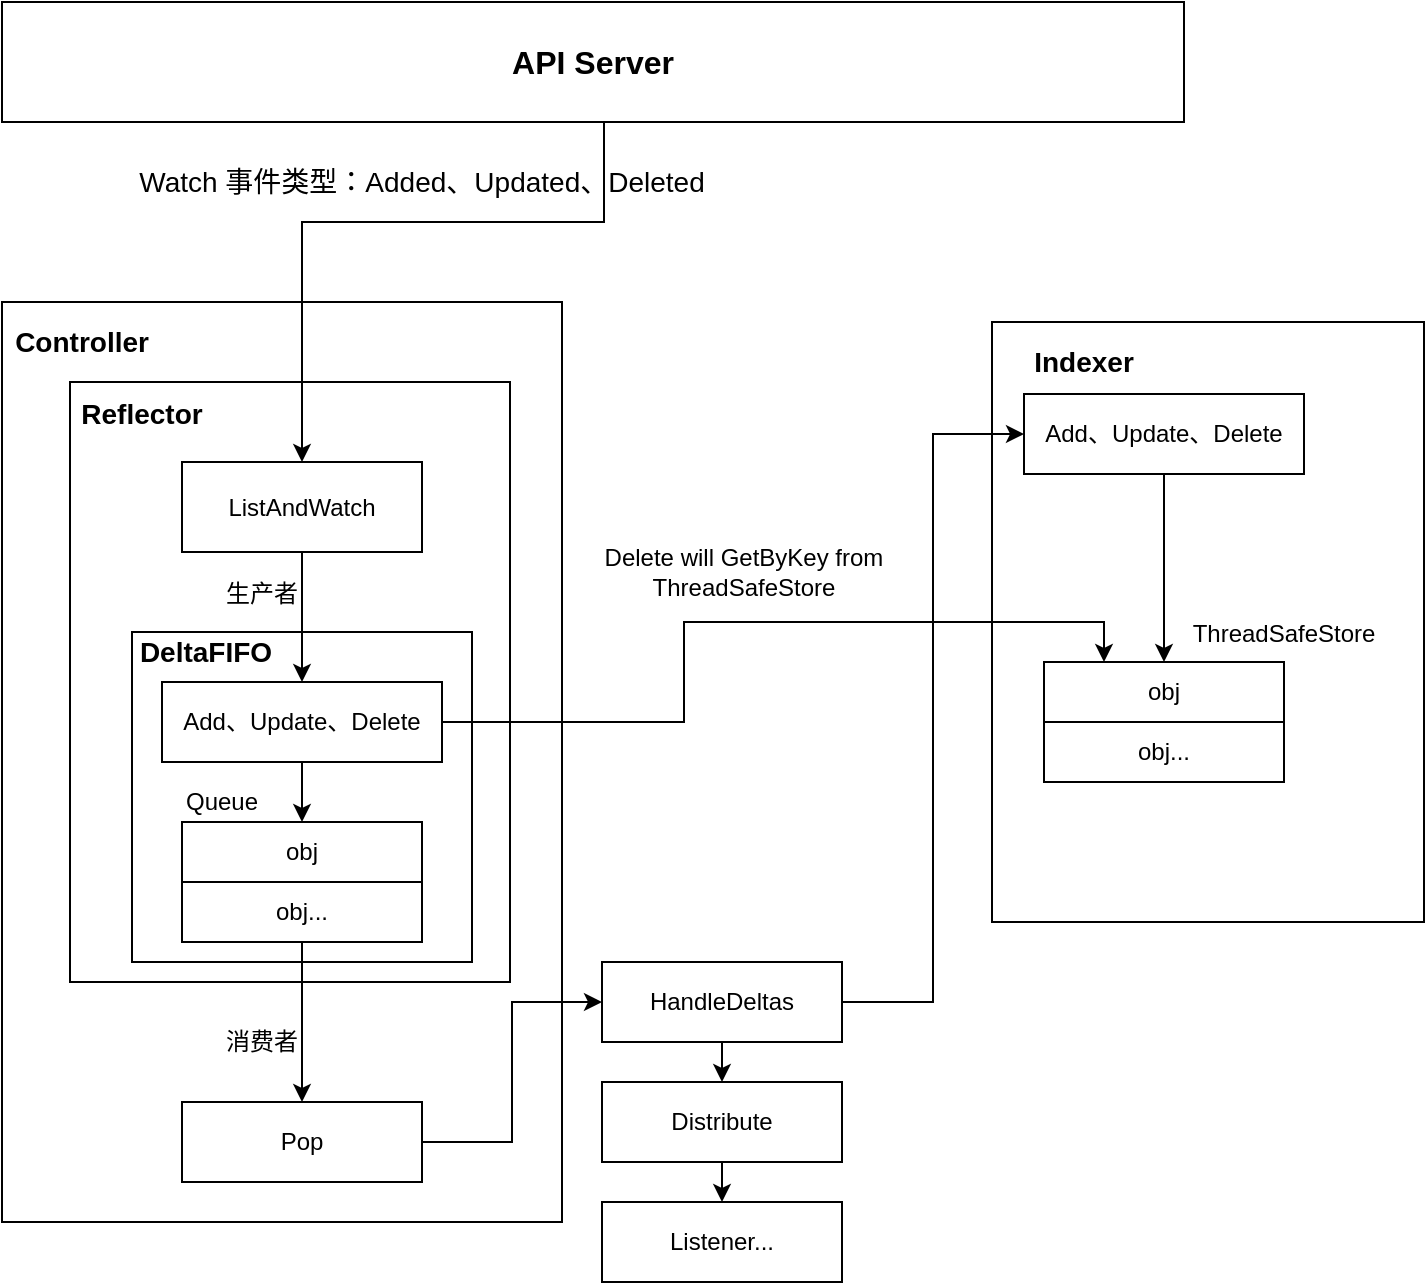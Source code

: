 <mxfile compressed="true" version="13.7.9" type="device" pages="3"><diagram id="DApSjFm8XT5YHxgeD9hT" name="informer架构原理"><mxGraphModel dx="1086" dy="989" grid="1" gridSize="10" guides="1" tooltips="1" connect="1" arrows="1" fold="1" page="1" pageScale="1" pageWidth="827" pageHeight="1169" math="0" shadow="0"><root><mxCell id="0"/><mxCell id="1" parent="0"/><mxCell id="1UE4Z_W5BjkZQ_ehVjES-2" value="&lt;font style=&quot;font-size: 16px&quot;&gt;&lt;b&gt;API Server&lt;/b&gt;&lt;/font&gt;" style="rounded=0;whiteSpace=wrap;html=1;fontFamily=Helvetica;" parent="1" vertex="1"><mxGeometry x="99" y="130" width="591" height="60" as="geometry"/></mxCell><mxCell id="1UE4Z_W5BjkZQ_ehVjES-3" value="" style="rounded=0;whiteSpace=wrap;html=1;" parent="1" vertex="1"><mxGeometry x="99" y="280" width="280" height="460" as="geometry"/></mxCell><mxCell id="1UE4Z_W5BjkZQ_ehVjES-4" value="Controller" style="text;html=1;strokeColor=none;fillColor=none;align=center;verticalAlign=middle;whiteSpace=wrap;rounded=0;fontSize=14;fontStyle=1" parent="1" vertex="1"><mxGeometry x="109" y="290" width="60" height="20" as="geometry"/></mxCell><mxCell id="1UE4Z_W5BjkZQ_ehVjES-5" value="" style="rounded=0;whiteSpace=wrap;html=1;fontFamily=Helvetica;fontSize=14;" parent="1" vertex="1"><mxGeometry x="133" y="320" width="220" height="300" as="geometry"/></mxCell><mxCell id="1UE4Z_W5BjkZQ_ehVjES-6" value="Reflector" style="text;html=1;strokeColor=none;fillColor=none;align=center;verticalAlign=middle;whiteSpace=wrap;rounded=0;fontFamily=Helvetica;fontSize=14;fontStyle=1" parent="1" vertex="1"><mxGeometry x="139" y="326" width="60" height="20" as="geometry"/></mxCell><mxCell id="1UE4Z_W5BjkZQ_ehVjES-7" value="ListAndWatch" style="rounded=0;whiteSpace=wrap;html=1;fontFamily=Helvetica;fontSize=12;" parent="1" vertex="1"><mxGeometry x="189" y="360" width="120" height="45" as="geometry"/></mxCell><mxCell id="1UE4Z_W5BjkZQ_ehVjES-8" style="edgeStyle=orthogonalEdgeStyle;rounded=0;orthogonalLoop=1;jettySize=auto;html=1;fontFamily=Helvetica;fontSize=14;" parent="1" source="1UE4Z_W5BjkZQ_ehVjES-2" target="1UE4Z_W5BjkZQ_ehVjES-7" edge="1"><mxGeometry relative="1" as="geometry"><Array as="points"><mxPoint x="400" y="240"/><mxPoint x="249" y="240"/></Array></mxGeometry></mxCell><mxCell id="1UE4Z_W5BjkZQ_ehVjES-9" value="Watch&amp;nbsp;事件类型：Added、Updated、Deleted" style="text;html=1;align=center;verticalAlign=middle;whiteSpace=wrap;rounded=0;fontFamily=Helvetica;fontSize=14;" parent="1" vertex="1"><mxGeometry x="149" y="210" width="320" height="20" as="geometry"/></mxCell><mxCell id="1UE4Z_W5BjkZQ_ehVjES-10" value="" style="rounded=0;whiteSpace=wrap;html=1;fontFamily=Helvetica;fontSize=14;" parent="1" vertex="1"><mxGeometry x="164" y="445" width="170" height="165" as="geometry"/></mxCell><mxCell id="1UE4Z_W5BjkZQ_ehVjES-11" value="DeltaFIFO" style="text;html=1;strokeColor=none;fillColor=none;align=center;verticalAlign=middle;whiteSpace=wrap;rounded=0;fontFamily=Helvetica;fontSize=14;fontStyle=1" parent="1" vertex="1"><mxGeometry x="171" y="445" width="60" height="20" as="geometry"/></mxCell><mxCell id="1UE4Z_W5BjkZQ_ehVjES-16" style="edgeStyle=orthogonalEdgeStyle;rounded=0;orthogonalLoop=1;jettySize=auto;html=1;exitX=0.5;exitY=1;exitDx=0;exitDy=0;entryX=0.5;entryY=0;entryDx=0;entryDy=0;fontFamily=Helvetica;fontSize=12;" parent="1" source="1UE4Z_W5BjkZQ_ehVjES-14" target="1UE4Z_W5BjkZQ_ehVjES-15" edge="1"><mxGeometry relative="1" as="geometry"/></mxCell><mxCell id="1UE4Z_W5BjkZQ_ehVjES-14" value="Add、Update、Delete" style="rounded=0;whiteSpace=wrap;html=1;fontFamily=Helvetica;fontSize=12;" parent="1" vertex="1"><mxGeometry x="179" y="470" width="140" height="40" as="geometry"/></mxCell><mxCell id="1UE4Z_W5BjkZQ_ehVjES-15" value="obj" style="rounded=0;whiteSpace=wrap;html=1;fontFamily=Helvetica;fontSize=12;" parent="1" vertex="1"><mxGeometry x="189" y="540" width="120" height="30" as="geometry"/></mxCell><mxCell id="1UE4Z_W5BjkZQ_ehVjES-23" style="edgeStyle=orthogonalEdgeStyle;rounded=0;orthogonalLoop=1;jettySize=auto;html=1;exitX=0.5;exitY=1;exitDx=0;exitDy=0;entryX=0.5;entryY=0;entryDx=0;entryDy=0;fontFamily=Helvetica;fontSize=12;" parent="1" source="1UE4Z_W5BjkZQ_ehVjES-17" target="1UE4Z_W5BjkZQ_ehVjES-22" edge="1"><mxGeometry relative="1" as="geometry"/></mxCell><mxCell id="1UE4Z_W5BjkZQ_ehVjES-17" value="obj..." style="rounded=0;whiteSpace=wrap;html=1;fontFamily=Helvetica;fontSize=12;" parent="1" vertex="1"><mxGeometry x="189" y="570" width="120" height="30" as="geometry"/></mxCell><mxCell id="1UE4Z_W5BjkZQ_ehVjES-18" value="Queue" style="text;html=1;strokeColor=none;fillColor=none;align=center;verticalAlign=middle;whiteSpace=wrap;rounded=0;fontFamily=Helvetica;fontSize=12;" parent="1" vertex="1"><mxGeometry x="189" y="520" width="40" height="20" as="geometry"/></mxCell><mxCell id="1UE4Z_W5BjkZQ_ehVjES-19" value="生产者" style="text;html=1;strokeColor=none;fillColor=none;align=center;verticalAlign=middle;whiteSpace=wrap;rounded=0;fontFamily=Helvetica;fontSize=12;" parent="1" vertex="1"><mxGeometry x="209" y="416" width="40" height="20" as="geometry"/></mxCell><mxCell id="1UE4Z_W5BjkZQ_ehVjES-21" style="edgeStyle=orthogonalEdgeStyle;rounded=0;orthogonalLoop=1;jettySize=auto;html=1;exitX=0.5;exitY=1;exitDx=0;exitDy=0;entryX=0.5;entryY=0;entryDx=0;entryDy=0;fontFamily=Helvetica;fontSize=12;" parent="1" source="1UE4Z_W5BjkZQ_ehVjES-7" target="1UE4Z_W5BjkZQ_ehVjES-14" edge="1"><mxGeometry relative="1" as="geometry"/></mxCell><mxCell id="1UE4Z_W5BjkZQ_ehVjES-28" style="edgeStyle=orthogonalEdgeStyle;rounded=0;orthogonalLoop=1;jettySize=auto;html=1;exitX=1;exitY=0.5;exitDx=0;exitDy=0;entryX=0;entryY=0.5;entryDx=0;entryDy=0;fontFamily=Helvetica;fontSize=12;" parent="1" source="1UE4Z_W5BjkZQ_ehVjES-22" target="1UE4Z_W5BjkZQ_ehVjES-25" edge="1"><mxGeometry relative="1" as="geometry"/></mxCell><mxCell id="1UE4Z_W5BjkZQ_ehVjES-22" value="Pop" style="rounded=0;whiteSpace=wrap;html=1;fontFamily=Helvetica;fontSize=12;" parent="1" vertex="1"><mxGeometry x="189" y="680" width="120" height="40" as="geometry"/></mxCell><mxCell id="1UE4Z_W5BjkZQ_ehVjES-24" value="消费者" style="text;html=1;strokeColor=none;fillColor=none;align=center;verticalAlign=middle;whiteSpace=wrap;rounded=0;fontFamily=Helvetica;fontSize=12;" parent="1" vertex="1"><mxGeometry x="209" y="640" width="40" height="20" as="geometry"/></mxCell><mxCell id="1UE4Z_W5BjkZQ_ehVjES-29" style="edgeStyle=orthogonalEdgeStyle;rounded=0;orthogonalLoop=1;jettySize=auto;html=1;exitX=0.5;exitY=1;exitDx=0;exitDy=0;entryX=0.5;entryY=0;entryDx=0;entryDy=0;fontFamily=Helvetica;fontSize=12;" parent="1" source="1UE4Z_W5BjkZQ_ehVjES-25" target="1UE4Z_W5BjkZQ_ehVjES-26" edge="1"><mxGeometry relative="1" as="geometry"/></mxCell><mxCell id="1UE4Z_W5BjkZQ_ehVjES-25" value="HandleDeltas" style="rounded=0;whiteSpace=wrap;html=1;fontFamily=Helvetica;fontSize=12;" parent="1" vertex="1"><mxGeometry x="399" y="610" width="120" height="40" as="geometry"/></mxCell><mxCell id="1UE4Z_W5BjkZQ_ehVjES-30" style="edgeStyle=orthogonalEdgeStyle;rounded=0;orthogonalLoop=1;jettySize=auto;html=1;exitX=0.5;exitY=1;exitDx=0;exitDy=0;entryX=0.5;entryY=0;entryDx=0;entryDy=0;fontFamily=Helvetica;fontSize=12;" parent="1" source="1UE4Z_W5BjkZQ_ehVjES-26" target="1UE4Z_W5BjkZQ_ehVjES-27" edge="1"><mxGeometry relative="1" as="geometry"/></mxCell><mxCell id="1UE4Z_W5BjkZQ_ehVjES-26" value="Distribute" style="rounded=0;whiteSpace=wrap;html=1;fontFamily=Helvetica;fontSize=12;" parent="1" vertex="1"><mxGeometry x="399" y="670" width="120" height="40" as="geometry"/></mxCell><mxCell id="1UE4Z_W5BjkZQ_ehVjES-27" value="Listener..." style="rounded=0;whiteSpace=wrap;html=1;fontFamily=Helvetica;fontSize=12;" parent="1" vertex="1"><mxGeometry x="399" y="730" width="120" height="40" as="geometry"/></mxCell><mxCell id="1UE4Z_W5BjkZQ_ehVjES-31" value="" style="rounded=0;whiteSpace=wrap;html=1;fontFamily=Helvetica;fontSize=12;" parent="1" vertex="1"><mxGeometry x="594" y="290" width="216" height="300" as="geometry"/></mxCell><mxCell id="1UE4Z_W5BjkZQ_ehVjES-32" value="Indexer" style="text;html=1;strokeColor=none;fillColor=none;align=center;verticalAlign=middle;whiteSpace=wrap;rounded=0;fontSize=14;fontStyle=1" parent="1" vertex="1"><mxGeometry x="610" y="300" width="60" height="20" as="geometry"/></mxCell><mxCell id="1UE4Z_W5BjkZQ_ehVjES-40" style="edgeStyle=orthogonalEdgeStyle;rounded=0;orthogonalLoop=1;jettySize=auto;html=1;exitX=0.5;exitY=1;exitDx=0;exitDy=0;entryX=0.5;entryY=0;entryDx=0;entryDy=0;fontFamily=Helvetica;fontSize=12;" parent="1" source="1UE4Z_W5BjkZQ_ehVjES-33" target="1UE4Z_W5BjkZQ_ehVjES-35" edge="1"><mxGeometry relative="1" as="geometry"/></mxCell><mxCell id="1UE4Z_W5BjkZQ_ehVjES-33" value="Add、Update、Delete" style="rounded=0;whiteSpace=wrap;html=1;fontFamily=Helvetica;fontSize=12;" parent="1" vertex="1"><mxGeometry x="610" y="326" width="140" height="40" as="geometry"/></mxCell><mxCell id="1UE4Z_W5BjkZQ_ehVjES-34" style="edgeStyle=orthogonalEdgeStyle;rounded=0;orthogonalLoop=1;jettySize=auto;html=1;entryX=0;entryY=0.5;entryDx=0;entryDy=0;fontFamily=Helvetica;fontSize=12;" parent="1" source="1UE4Z_W5BjkZQ_ehVjES-25" target="1UE4Z_W5BjkZQ_ehVjES-33" edge="1"><mxGeometry relative="1" as="geometry"/></mxCell><mxCell id="1UE4Z_W5BjkZQ_ehVjES-35" value="obj" style="rounded=0;whiteSpace=wrap;html=1;fontFamily=Helvetica;fontSize=12;" parent="1" vertex="1"><mxGeometry x="620" y="460" width="120" height="30" as="geometry"/></mxCell><mxCell id="1UE4Z_W5BjkZQ_ehVjES-36" value="obj..." style="rounded=0;whiteSpace=wrap;html=1;fontFamily=Helvetica;fontSize=12;" parent="1" vertex="1"><mxGeometry x="620" y="490" width="120" height="30" as="geometry"/></mxCell><mxCell id="1UE4Z_W5BjkZQ_ehVjES-38" value="Delete&amp;nbsp;will GetByKey&amp;nbsp;from ThreadSafeStore" style="text;html=1;strokeColor=none;fillColor=none;align=center;verticalAlign=middle;whiteSpace=wrap;rounded=0;fontFamily=Helvetica;fontSize=12;" parent="1" vertex="1"><mxGeometry x="370" y="405" width="200" height="20" as="geometry"/></mxCell><mxCell id="1UE4Z_W5BjkZQ_ehVjES-37" style="edgeStyle=orthogonalEdgeStyle;rounded=0;orthogonalLoop=1;jettySize=auto;html=1;exitX=1;exitY=0.5;exitDx=0;exitDy=0;fontFamily=Helvetica;fontSize=12;entryX=0.25;entryY=0;entryDx=0;entryDy=0;" parent="1" source="1UE4Z_W5BjkZQ_ehVjES-14" target="1UE4Z_W5BjkZQ_ehVjES-35" edge="1"><mxGeometry relative="1" as="geometry"><mxPoint x="641" y="462" as="targetPoint"/><Array as="points"><mxPoint x="440" y="490"/><mxPoint x="440" y="440"/><mxPoint x="650" y="440"/></Array></mxGeometry></mxCell><mxCell id="1UE4Z_W5BjkZQ_ehVjES-39" value="ThreadSafeStore" style="text;html=1;strokeColor=none;fillColor=none;align=center;verticalAlign=middle;whiteSpace=wrap;rounded=0;fontFamily=Helvetica;fontSize=12;" parent="1" vertex="1"><mxGeometry x="720" y="436" width="40" height="20" as="geometry"/></mxCell></root></mxGraphModel></diagram><diagram id="ifgSKgx8TmtH6hJw9Y4q" name="reflector List"><mxGraphModel dx="1086" dy="989" grid="1" gridSize="10" guides="1" tooltips="1" connect="1" arrows="1" fold="1" page="1" pageScale="1" pageWidth="827" pageHeight="1169" math="0" shadow="0"><root><mxCell id="8cULbifwmOzetU-YNCf3-0"/><mxCell id="8cULbifwmOzetU-YNCf3-1" parent="8cULbifwmOzetU-YNCf3-0"/><mxCell id="8cULbifwmOzetU-YNCf3-2" value="pager := pager.New()&amp;nbsp;&lt;br&gt;&lt;br&gt;根据&amp;nbsp;r.listerWatcher.List()&amp;nbsp;函数构建pager对象" style="rounded=0;whiteSpace=wrap;html=1;" parent="8cULbifwmOzetU-YNCf3-1" vertex="1"><mxGeometry x="270" y="140" width="270" height="60" as="geometry"/></mxCell><mxCell id="8cULbifwmOzetU-YNCf3-9" style="edgeStyle=orthogonalEdgeStyle;rounded=0;orthogonalLoop=1;jettySize=auto;html=1;exitX=0.5;exitY=1;exitDx=0;exitDy=0;entryX=0.5;entryY=0;entryDx=0;entryDy=0;" parent="8cULbifwmOzetU-YNCf3-1" source="8cULbifwmOzetU-YNCf3-3" target="8cULbifwmOzetU-YNCf3-4" edge="1"><mxGeometry relative="1" as="geometry"/></mxCell><mxCell id="8cULbifwmOzetU-YNCf3-3" value="pager.List(context.Background(), options)&lt;br&gt;&lt;br&gt;获取资源数据" style="rounded=0;whiteSpace=wrap;html=1;" parent="8cULbifwmOzetU-YNCf3-1" vertex="1"><mxGeometry x="270" y="240" width="270" height="70" as="geometry"/></mxCell><mxCell id="8cULbifwmOzetU-YNCf3-10" style="edgeStyle=orthogonalEdgeStyle;rounded=0;orthogonalLoop=1;jettySize=auto;html=1;exitX=0.5;exitY=1;exitDx=0;exitDy=0;entryX=0.5;entryY=0;entryDx=0;entryDy=0;" parent="8cULbifwmOzetU-YNCf3-1" source="8cULbifwmOzetU-YNCf3-4" target="8cULbifwmOzetU-YNCf3-5" edge="1"><mxGeometry relative="1" as="geometry"/></mxCell><mxCell id="8cULbifwmOzetU-YNCf3-4" value="listMetaInterface.GetResourceVersion()&lt;br&gt;&lt;br&gt;获取资源版本号" style="rounded=0;whiteSpace=wrap;html=1;" parent="8cULbifwmOzetU-YNCf3-1" vertex="1"><mxGeometry x="270" y="350" width="270" height="70" as="geometry"/></mxCell><mxCell id="8cULbifwmOzetU-YNCf3-11" style="edgeStyle=orthogonalEdgeStyle;rounded=0;orthogonalLoop=1;jettySize=auto;html=1;exitX=0.5;exitY=1;exitDx=0;exitDy=0;entryX=0.5;entryY=0;entryDx=0;entryDy=0;" parent="8cULbifwmOzetU-YNCf3-1" source="8cULbifwmOzetU-YNCf3-5" target="8cULbifwmOzetU-YNCf3-6" edge="1"><mxGeometry relative="1" as="geometry"/></mxCell><mxCell id="8cULbifwmOzetU-YNCf3-5" value="&lt;div&gt;&lt;span&gt;meta.ExtractList(list)&lt;/span&gt;&lt;br&gt;&lt;/div&gt;&lt;div&gt;&lt;span&gt;&lt;br&gt;&lt;/span&gt;&lt;/div&gt;&lt;div&gt;&lt;span&gt;将数据资源转换成资源对象列表&lt;/span&gt;&lt;/div&gt;" style="rounded=0;whiteSpace=wrap;html=1;" parent="8cULbifwmOzetU-YNCf3-1" vertex="1"><mxGeometry x="270" y="450" width="270" height="70" as="geometry"/></mxCell><mxCell id="8cULbifwmOzetU-YNCf3-12" style="edgeStyle=orthogonalEdgeStyle;rounded=0;orthogonalLoop=1;jettySize=auto;html=1;exitX=0.5;exitY=1;exitDx=0;exitDy=0;entryX=0.5;entryY=0;entryDx=0;entryDy=0;" parent="8cULbifwmOzetU-YNCf3-1" source="8cULbifwmOzetU-YNCf3-6" target="8cULbifwmOzetU-YNCf3-7" edge="1"><mxGeometry relative="1" as="geometry"/></mxCell><mxCell id="8cULbifwmOzetU-YNCf3-6" value="r.syncWith(items, resourceVersion)&lt;br&gt;&lt;br&gt;将资源对象列表的资源对象和资源版本号存储（Replace）到DealtaFIFO中" style="rounded=0;whiteSpace=wrap;html=1;" parent="8cULbifwmOzetU-YNCf3-1" vertex="1"><mxGeometry x="270" y="550" width="270" height="70" as="geometry"/></mxCell><mxCell id="8cULbifwmOzetU-YNCf3-7" value="r.setLastSyncResourceVersion(resourceVersion)&lt;br&gt;&lt;br&gt;设置最新的资源版本号" style="rounded=0;whiteSpace=wrap;html=1;" parent="8cULbifwmOzetU-YNCf3-1" vertex="1"><mxGeometry x="270" y="650" width="270" height="70" as="geometry"/></mxCell><mxCell id="8cULbifwmOzetU-YNCf3-8" value="" style="endArrow=classic;html=1;entryX=0.5;entryY=0;entryDx=0;entryDy=0;exitX=0.5;exitY=1;exitDx=0;exitDy=0;" parent="8cULbifwmOzetU-YNCf3-1" source="8cULbifwmOzetU-YNCf3-2" target="8cULbifwmOzetU-YNCf3-3" edge="1"><mxGeometry width="50" height="50" relative="1" as="geometry"><mxPoint x="390" y="510" as="sourcePoint"/><mxPoint x="440" y="460" as="targetPoint"/></mxGeometry></mxCell></root></mxGraphModel></diagram><diagram id="my3tflRAGGT96vvbeRHG" name="indexer"><mxGraphModel dx="1086" dy="989" grid="1" gridSize="10" guides="1" tooltips="1" connect="1" arrows="1" fold="1" page="1" pageScale="1" pageWidth="827" pageHeight="1169" math="0" shadow="0"><root><mxCell id="-1pwuUGBBUhw79h-PzSI-0"/><mxCell id="-1pwuUGBBUhw79h-PzSI-1" parent="-1pwuUGBBUhw79h-PzSI-0"/><mxCell id="-1pwuUGBBUhw79h-PzSI-8" style="edgeStyle=orthogonalEdgeStyle;rounded=0;orthogonalLoop=1;jettySize=auto;html=1;exitX=1;exitY=0.5;exitDx=0;exitDy=0;" edge="1" parent="-1pwuUGBBUhw79h-PzSI-1" source="-1pwuUGBBUhw79h-PzSI-2" target="-1pwuUGBBUhw79h-PzSI-3"><mxGeometry relative="1" as="geometry"/></mxCell><mxCell id="-1pwuUGBBUhw79h-PzSI-2" value="Indices" style="rounded=0;whiteSpace=wrap;html=1;" vertex="1" parent="-1pwuUGBBUhw79h-PzSI-1"><mxGeometry x="210" y="200" width="110" height="50" as="geometry"/></mxCell><mxCell id="-1pwuUGBBUhw79h-PzSI-3" value="index" style="rounded=0;whiteSpace=wrap;html=1;" vertex="1" parent="-1pwuUGBBUhw79h-PzSI-1"><mxGeometry x="360" y="200" width="110" height="50" as="geometry"/></mxCell><mxCell id="-1pwuUGBBUhw79h-PzSI-9" style="edgeStyle=orthogonalEdgeStyle;rounded=0;orthogonalLoop=1;jettySize=auto;html=1;exitX=1;exitY=0.5;exitDx=0;exitDy=0;" edge="1" parent="-1pwuUGBBUhw79h-PzSI-1" source="-1pwuUGBBUhw79h-PzSI-4" target="-1pwuUGBBUhw79h-PzSI-5"><mxGeometry relative="1" as="geometry"/></mxCell><mxCell id="-1pwuUGBBUhw79h-PzSI-4" value="Indexers" style="rounded=0;whiteSpace=wrap;html=1;" vertex="1" parent="-1pwuUGBBUhw79h-PzSI-1"><mxGeometry x="210" y="280" width="110" height="50" as="geometry"/></mxCell><mxCell id="-1pwuUGBBUhw79h-PzSI-5" value="indexFunc" style="rounded=0;whiteSpace=wrap;html=1;" vertex="1" parent="-1pwuUGBBUhw79h-PzSI-1"><mxGeometry x="360" y="280" width="110" height="50" as="geometry"/></mxCell><mxCell id="-1pwuUGBBUhw79h-PzSI-6" value="ThreadSafeStore" style="rounded=0;whiteSpace=wrap;html=1;" vertex="1" parent="-1pwuUGBBUhw79h-PzSI-1"><mxGeometry x="210" y="370" width="260" height="60" as="geometry"/></mxCell></root></mxGraphModel></diagram></mxfile>